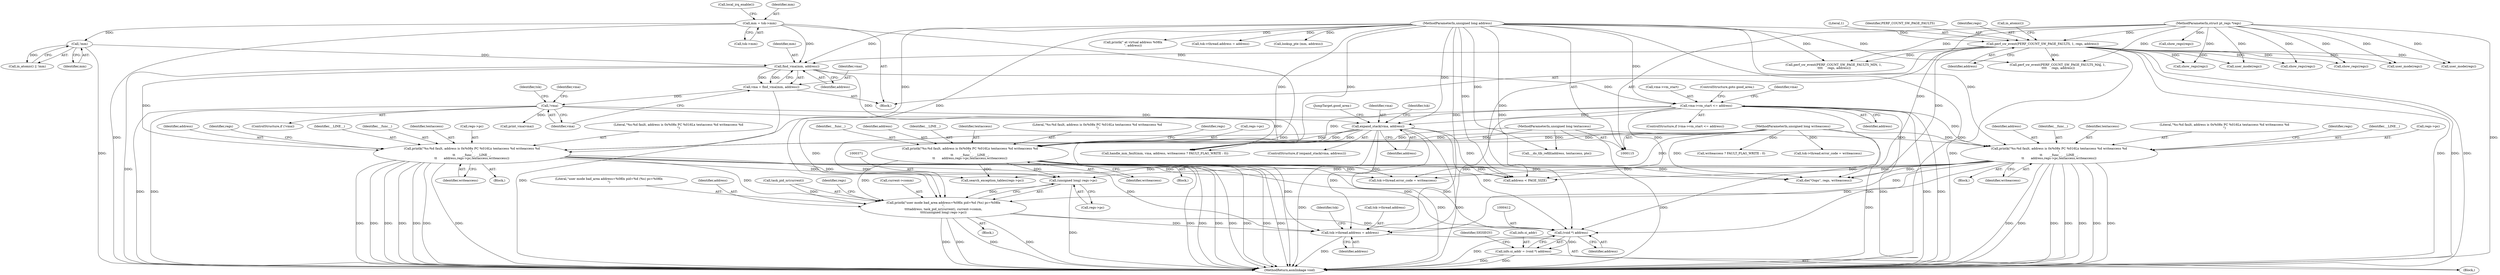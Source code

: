 digraph "0_linux_a8b0ca17b80e92faab46ee7179ba9e99ccb61233_30@pointer" {
"1000370" [label="(Call,(unsigned long) regs->pc)"];
"1000163" [label="(Call,printk(\"%s:%d fault, address is 0x%08x PC %016Lx textaccess %d writeaccess %d\n\",\n\t\t       __func__, __LINE__,\n\t\t       address,regs->pc,textaccess,writeaccess))"];
"1000154" [label="(Call,find_vma(mm, address))"];
"1000144" [label="(Call,!mm)"];
"1000130" [label="(Call,mm = tsk->mm)"];
"1000136" [label="(Call,perf_sw_event(PERF_COUNT_SW_PAGE_FAULTS, 1, regs, address))"];
"1000116" [label="(MethodParameterIn,struct pt_regs *regs)"];
"1000119" [label="(MethodParameterIn,unsigned long address)"];
"1000118" [label="(MethodParameterIn,unsigned long textaccess)"];
"1000117" [label="(MethodParameterIn,unsigned long writeaccess)"];
"1000216" [label="(Call,printk(\"%s:%d fault, address is 0x%08x PC %016Lx textaccess %d writeaccess %d\n\",\n\t\t       __func__, __LINE__,\n\t\t       address,regs->pc,textaccess,writeaccess))"];
"1000210" [label="(Call,expand_stack(vma, address))"];
"1000158" [label="(Call,!vma)"];
"1000152" [label="(Call,vma = find_vma(mm, address))"];
"1000177" [label="(Call,vma->vm_start <= address)"];
"1000194" [label="(Call,printk(\"%s:%d fault, address is 0x%08x PC %016Lx textaccess %d writeaccess %d\n\",\n\t\t       __func__, __LINE__,\n\t\t       address,regs->pc,textaccess,writeaccess))"];
"1000362" [label="(Call,printk(\"user mode bad_area address=%08lx pid=%d (%s) pc=%08lx\n\",\n\t\t\t\taddress, task_pid_nr(current), current->comm,\n\t\t\t\t(unsigned long) regs->pc))"];
"1000383" [label="(Call,tsk->thread.address = address)"];
"1000411" [label="(Call,(void *) address)"];
"1000407" [label="(Call,info.si_addr = (void *) address)"];
"1000441" [label="(Call,address < PAGE_SIZE)"];
"1000219" [label="(Identifier,__LINE__)"];
"1000389" [label="(Identifier,address)"];
"1000211" [label="(Identifier,vma)"];
"1000119" [label="(MethodParameterIn,unsigned long address)"];
"1000202" [label="(Identifier,textaccess)"];
"1000216" [label="(Call,printk(\"%s:%d fault, address is 0x%08x PC %016Lx textaccess %d writeaccess %d\n\",\n\t\t       __func__, __LINE__,\n\t\t       address,regs->pc,textaccess,writeaccess))"];
"1000160" [label="(Block,)"];
"1000132" [label="(Call,tsk->mm)"];
"1000167" [label="(Identifier,address)"];
"1000224" [label="(Identifier,textaccess)"];
"1000210" [label="(Call,expand_stack(vma, address))"];
"1000448" [label="(Call,die(\"Oops\", regs, writeaccess))"];
"1000155" [label="(Identifier,mm)"];
"1000390" [label="(Call,tsk->thread.error_code = writeaccess)"];
"1000270" [label="(Call,writeaccess ? FAULT_FLAG_WRITE : 0)"];
"1000174" [label="(Identifier,regs)"];
"1000209" [label="(ControlStructure,if (expand_stack(vma, address)))"];
"1000177" [label="(Call,vma->vm_start <= address)"];
"1000138" [label="(Literal,1)"];
"1000225" [label="(Identifier,writeaccess)"];
"1000501" [label="(Call,user_mode(regs))"];
"1000179" [label="(Identifier,vma)"];
"1000195" [label="(Literal,\"%s:%d fault, address is 0x%08x PC %016Lx textaccess %d writeaccess %d\n\")"];
"1000154" [label="(Call,find_vma(mm, address))"];
"1000142" [label="(Call,in_atomic() || !mm)"];
"1000118" [label="(MethodParameterIn,unsigned long textaccess)"];
"1000212" [label="(Identifier,address)"];
"1000172" [label="(Identifier,writeaccess)"];
"1000120" [label="(Block,)"];
"1000312" [label="(Call,perf_sw_event(PERF_COUNT_SW_PAGE_FAULTS_MIN, 1,\n \t\t\t\t     regs, address))"];
"1000173" [label="(Call,show_regs(regs))"];
"1000206" [label="(Call,print_vma(vma))"];
"1000226" [label="(Call,show_regs(regs))"];
"1000176" [label="(ControlStructure,if (vma->vm_start <= address))"];
"1000301" [label="(Call,perf_sw_event(PERF_COUNT_SW_PAGE_FAULTS_MAJ, 1,\n \t\t\t\t     regs, address))"];
"1000370" [label="(Call,(unsigned long) regs->pc)"];
"1000166" [label="(Identifier,__LINE__)"];
"1000136" [label="(Call,perf_sw_event(PERF_COUNT_SW_PAGE_FAULTS, 1, regs, address))"];
"1000116" [label="(MethodParameterIn,struct pt_regs *regs)"];
"1000376" [label="(Identifier,regs)"];
"1000205" [label="(Identifier,regs)"];
"1000197" [label="(Identifier,__LINE__)"];
"1000445" [label="(Call,printk(\" at virtual address %08lx\n\", address))"];
"1000194" [label="(Call,printk(\"%s:%d fault, address is 0x%08x PC %016Lx textaccess %d writeaccess %d\n\",\n\t\t       __func__, __LINE__,\n\t\t       address,regs->pc,textaccess,writeaccess))"];
"1000367" [label="(Call,current->comm)"];
"1000217" [label="(Literal,\"%s:%d fault, address is 0x%08x PC %016Lx textaccess %d writeaccess %d\n\")"];
"1000183" [label="(ControlStructure,goto good_area;)"];
"1000130" [label="(Call,mm = tsk->mm)"];
"1000158" [label="(Call,!vma)"];
"1000165" [label="(Identifier,__func__)"];
"1000159" [label="(Identifier,vma)"];
"1000162" [label="(Identifier,tsk)"];
"1000266" [label="(Call,handle_mm_fault(mm, vma, address, writeaccess ? FAULT_FLAG_WRITE : 0))"];
"1000156" [label="(Identifier,address)"];
"1000363" [label="(Literal,\"user mode bad_area address=%08lx pid=%d (%s) pc=%08lx\n\")"];
"1000504" [label="(MethodReturn,asmlinkage void)"];
"1000171" [label="(Identifier,textaccess)"];
"1000144" [label="(Call,!mm)"];
"1000117" [label="(MethodParameterIn,unsigned long writeaccess)"];
"1000215" [label="(Identifier,tsk)"];
"1000384" [label="(Call,tsk->thread.address)"];
"1000168" [label="(Call,regs->pc)"];
"1000475" [label="(Call,tsk->thread.address = address)"];
"1000227" [label="(Identifier,regs)"];
"1000191" [label="(Block,)"];
"1000372" [label="(Call,regs->pc)"];
"1000327" [label="(Call,__do_tlb_refill(address, textaccess, pte))"];
"1000152" [label="(Call,vma = find_vma(mm, address))"];
"1000425" [label="(Call,search_exception_tables(regs->pc))"];
"1000319" [label="(Call,lookup_pte (mm, address))"];
"1000393" [label="(Identifier,tsk)"];
"1000164" [label="(Literal,\"%s:%d fault, address is 0x%08x PC %016Lx textaccess %d writeaccess %d\n\")"];
"1000204" [label="(Call,show_regs(regs))"];
"1000137" [label="(Identifier,PERF_COUNT_SW_PAGE_FAULTS)"];
"1000140" [label="(Identifier,address)"];
"1000153" [label="(Identifier,vma)"];
"1000221" [label="(Call,regs->pc)"];
"1000347" [label="(Call,user_mode(regs))"];
"1000145" [label="(Identifier,mm)"];
"1000362" [label="(Call,printk(\"user mode bad_area address=%08lx pid=%d (%s) pc=%08lx\n\",\n\t\t\t\taddress, task_pid_nr(current), current->comm,\n\t\t\t\t(unsigned long) regs->pc))"];
"1000199" [label="(Call,regs->pc)"];
"1000218" [label="(Identifier,__func__)"];
"1000213" [label="(Block,)"];
"1000139" [label="(Identifier,regs)"];
"1000359" [label="(Block,)"];
"1000482" [label="(Call,tsk->thread.error_code = writeaccess)"];
"1000163" [label="(Call,printk(\"%s:%d fault, address is 0x%08x PC %016Lx textaccess %d writeaccess %d\n\",\n\t\t       __func__, __LINE__,\n\t\t       address,regs->pc,textaccess,writeaccess))"];
"1000349" [label="(Block,)"];
"1000408" [label="(Call,info.si_addr)"];
"1000462" [label="(Call,user_mode(regs))"];
"1000203" [label="(Identifier,writeaccess)"];
"1000364" [label="(Identifier,address)"];
"1000143" [label="(Call,in_atomic())"];
"1000157" [label="(ControlStructure,if (!vma))"];
"1000413" [label="(Identifier,address)"];
"1000411" [label="(Call,(void *) address)"];
"1000220" [label="(Identifier,address)"];
"1000135" [label="(Call,local_irq_enable())"];
"1000181" [label="(Identifier,address)"];
"1000198" [label="(Identifier,address)"];
"1000407" [label="(Call,info.si_addr = (void *) address)"];
"1000383" [label="(Call,tsk->thread.address = address)"];
"1000415" [label="(Identifier,SIGSEGV)"];
"1000188" [label="(Identifier,vma)"];
"1000196" [label="(Identifier,__func__)"];
"1000365" [label="(Call,task_pid_nr(current))"];
"1000178" [label="(Call,vma->vm_start)"];
"1000375" [label="(Call,show_regs(regs))"];
"1000131" [label="(Identifier,mm)"];
"1000229" [label="(JumpTarget,good_area:)"];
"1000370" -> "1000362"  [label="AST: "];
"1000370" -> "1000372"  [label="CFG: "];
"1000371" -> "1000370"  [label="AST: "];
"1000372" -> "1000370"  [label="AST: "];
"1000362" -> "1000370"  [label="CFG: "];
"1000370" -> "1000504"  [label="DDG: "];
"1000370" -> "1000362"  [label="DDG: "];
"1000163" -> "1000370"  [label="DDG: "];
"1000216" -> "1000370"  [label="DDG: "];
"1000194" -> "1000370"  [label="DDG: "];
"1000163" -> "1000160"  [label="AST: "];
"1000163" -> "1000172"  [label="CFG: "];
"1000164" -> "1000163"  [label="AST: "];
"1000165" -> "1000163"  [label="AST: "];
"1000166" -> "1000163"  [label="AST: "];
"1000167" -> "1000163"  [label="AST: "];
"1000168" -> "1000163"  [label="AST: "];
"1000171" -> "1000163"  [label="AST: "];
"1000172" -> "1000163"  [label="AST: "];
"1000174" -> "1000163"  [label="CFG: "];
"1000163" -> "1000504"  [label="DDG: "];
"1000163" -> "1000504"  [label="DDG: "];
"1000163" -> "1000504"  [label="DDG: "];
"1000163" -> "1000504"  [label="DDG: "];
"1000163" -> "1000504"  [label="DDG: "];
"1000163" -> "1000504"  [label="DDG: "];
"1000163" -> "1000504"  [label="DDG: "];
"1000154" -> "1000163"  [label="DDG: "];
"1000119" -> "1000163"  [label="DDG: "];
"1000118" -> "1000163"  [label="DDG: "];
"1000117" -> "1000163"  [label="DDG: "];
"1000163" -> "1000362"  [label="DDG: "];
"1000163" -> "1000383"  [label="DDG: "];
"1000163" -> "1000390"  [label="DDG: "];
"1000163" -> "1000411"  [label="DDG: "];
"1000163" -> "1000425"  [label="DDG: "];
"1000163" -> "1000441"  [label="DDG: "];
"1000163" -> "1000448"  [label="DDG: "];
"1000154" -> "1000152"  [label="AST: "];
"1000154" -> "1000156"  [label="CFG: "];
"1000155" -> "1000154"  [label="AST: "];
"1000156" -> "1000154"  [label="AST: "];
"1000152" -> "1000154"  [label="CFG: "];
"1000154" -> "1000504"  [label="DDG: "];
"1000154" -> "1000152"  [label="DDG: "];
"1000154" -> "1000152"  [label="DDG: "];
"1000144" -> "1000154"  [label="DDG: "];
"1000130" -> "1000154"  [label="DDG: "];
"1000136" -> "1000154"  [label="DDG: "];
"1000119" -> "1000154"  [label="DDG: "];
"1000154" -> "1000177"  [label="DDG: "];
"1000154" -> "1000266"  [label="DDG: "];
"1000144" -> "1000142"  [label="AST: "];
"1000144" -> "1000145"  [label="CFG: "];
"1000145" -> "1000144"  [label="AST: "];
"1000142" -> "1000144"  [label="CFG: "];
"1000144" -> "1000504"  [label="DDG: "];
"1000144" -> "1000142"  [label="DDG: "];
"1000130" -> "1000144"  [label="DDG: "];
"1000130" -> "1000120"  [label="AST: "];
"1000130" -> "1000132"  [label="CFG: "];
"1000131" -> "1000130"  [label="AST: "];
"1000132" -> "1000130"  [label="AST: "];
"1000135" -> "1000130"  [label="CFG: "];
"1000130" -> "1000504"  [label="DDG: "];
"1000130" -> "1000504"  [label="DDG: "];
"1000136" -> "1000120"  [label="AST: "];
"1000136" -> "1000140"  [label="CFG: "];
"1000137" -> "1000136"  [label="AST: "];
"1000138" -> "1000136"  [label="AST: "];
"1000139" -> "1000136"  [label="AST: "];
"1000140" -> "1000136"  [label="AST: "];
"1000143" -> "1000136"  [label="CFG: "];
"1000136" -> "1000504"  [label="DDG: "];
"1000136" -> "1000504"  [label="DDG: "];
"1000136" -> "1000504"  [label="DDG: "];
"1000136" -> "1000504"  [label="DDG: "];
"1000116" -> "1000136"  [label="DDG: "];
"1000119" -> "1000136"  [label="DDG: "];
"1000136" -> "1000173"  [label="DDG: "];
"1000136" -> "1000204"  [label="DDG: "];
"1000136" -> "1000226"  [label="DDG: "];
"1000136" -> "1000301"  [label="DDG: "];
"1000136" -> "1000312"  [label="DDG: "];
"1000136" -> "1000347"  [label="DDG: "];
"1000136" -> "1000441"  [label="DDG: "];
"1000136" -> "1000448"  [label="DDG: "];
"1000136" -> "1000462"  [label="DDG: "];
"1000136" -> "1000501"  [label="DDG: "];
"1000116" -> "1000115"  [label="AST: "];
"1000116" -> "1000504"  [label="DDG: "];
"1000116" -> "1000173"  [label="DDG: "];
"1000116" -> "1000204"  [label="DDG: "];
"1000116" -> "1000226"  [label="DDG: "];
"1000116" -> "1000301"  [label="DDG: "];
"1000116" -> "1000312"  [label="DDG: "];
"1000116" -> "1000347"  [label="DDG: "];
"1000116" -> "1000375"  [label="DDG: "];
"1000116" -> "1000448"  [label="DDG: "];
"1000116" -> "1000462"  [label="DDG: "];
"1000116" -> "1000501"  [label="DDG: "];
"1000119" -> "1000115"  [label="AST: "];
"1000119" -> "1000504"  [label="DDG: "];
"1000119" -> "1000177"  [label="DDG: "];
"1000119" -> "1000194"  [label="DDG: "];
"1000119" -> "1000210"  [label="DDG: "];
"1000119" -> "1000216"  [label="DDG: "];
"1000119" -> "1000266"  [label="DDG: "];
"1000119" -> "1000301"  [label="DDG: "];
"1000119" -> "1000312"  [label="DDG: "];
"1000119" -> "1000319"  [label="DDG: "];
"1000119" -> "1000327"  [label="DDG: "];
"1000119" -> "1000362"  [label="DDG: "];
"1000119" -> "1000383"  [label="DDG: "];
"1000119" -> "1000411"  [label="DDG: "];
"1000119" -> "1000441"  [label="DDG: "];
"1000119" -> "1000445"  [label="DDG: "];
"1000119" -> "1000475"  [label="DDG: "];
"1000118" -> "1000115"  [label="AST: "];
"1000118" -> "1000504"  [label="DDG: "];
"1000118" -> "1000194"  [label="DDG: "];
"1000118" -> "1000216"  [label="DDG: "];
"1000118" -> "1000327"  [label="DDG: "];
"1000117" -> "1000115"  [label="AST: "];
"1000117" -> "1000504"  [label="DDG: "];
"1000117" -> "1000194"  [label="DDG: "];
"1000117" -> "1000216"  [label="DDG: "];
"1000117" -> "1000266"  [label="DDG: "];
"1000117" -> "1000270"  [label="DDG: "];
"1000117" -> "1000390"  [label="DDG: "];
"1000117" -> "1000448"  [label="DDG: "];
"1000117" -> "1000482"  [label="DDG: "];
"1000216" -> "1000213"  [label="AST: "];
"1000216" -> "1000225"  [label="CFG: "];
"1000217" -> "1000216"  [label="AST: "];
"1000218" -> "1000216"  [label="AST: "];
"1000219" -> "1000216"  [label="AST: "];
"1000220" -> "1000216"  [label="AST: "];
"1000221" -> "1000216"  [label="AST: "];
"1000224" -> "1000216"  [label="AST: "];
"1000225" -> "1000216"  [label="AST: "];
"1000227" -> "1000216"  [label="CFG: "];
"1000216" -> "1000504"  [label="DDG: "];
"1000216" -> "1000504"  [label="DDG: "];
"1000216" -> "1000504"  [label="DDG: "];
"1000216" -> "1000504"  [label="DDG: "];
"1000216" -> "1000504"  [label="DDG: "];
"1000216" -> "1000504"  [label="DDG: "];
"1000216" -> "1000504"  [label="DDG: "];
"1000210" -> "1000216"  [label="DDG: "];
"1000216" -> "1000362"  [label="DDG: "];
"1000216" -> "1000383"  [label="DDG: "];
"1000216" -> "1000390"  [label="DDG: "];
"1000216" -> "1000411"  [label="DDG: "];
"1000216" -> "1000425"  [label="DDG: "];
"1000216" -> "1000441"  [label="DDG: "];
"1000216" -> "1000448"  [label="DDG: "];
"1000210" -> "1000209"  [label="AST: "];
"1000210" -> "1000212"  [label="CFG: "];
"1000211" -> "1000210"  [label="AST: "];
"1000212" -> "1000210"  [label="AST: "];
"1000215" -> "1000210"  [label="CFG: "];
"1000229" -> "1000210"  [label="CFG: "];
"1000210" -> "1000504"  [label="DDG: "];
"1000210" -> "1000504"  [label="DDG: "];
"1000210" -> "1000504"  [label="DDG: "];
"1000158" -> "1000210"  [label="DDG: "];
"1000177" -> "1000210"  [label="DDG: "];
"1000210" -> "1000266"  [label="DDG: "];
"1000210" -> "1000266"  [label="DDG: "];
"1000210" -> "1000362"  [label="DDG: "];
"1000210" -> "1000383"  [label="DDG: "];
"1000210" -> "1000411"  [label="DDG: "];
"1000210" -> "1000441"  [label="DDG: "];
"1000158" -> "1000157"  [label="AST: "];
"1000158" -> "1000159"  [label="CFG: "];
"1000159" -> "1000158"  [label="AST: "];
"1000162" -> "1000158"  [label="CFG: "];
"1000179" -> "1000158"  [label="CFG: "];
"1000158" -> "1000504"  [label="DDG: "];
"1000158" -> "1000504"  [label="DDG: "];
"1000152" -> "1000158"  [label="DDG: "];
"1000158" -> "1000206"  [label="DDG: "];
"1000158" -> "1000266"  [label="DDG: "];
"1000152" -> "1000120"  [label="AST: "];
"1000153" -> "1000152"  [label="AST: "];
"1000159" -> "1000152"  [label="CFG: "];
"1000152" -> "1000504"  [label="DDG: "];
"1000177" -> "1000176"  [label="AST: "];
"1000177" -> "1000181"  [label="CFG: "];
"1000178" -> "1000177"  [label="AST: "];
"1000181" -> "1000177"  [label="AST: "];
"1000183" -> "1000177"  [label="CFG: "];
"1000188" -> "1000177"  [label="CFG: "];
"1000177" -> "1000504"  [label="DDG: "];
"1000177" -> "1000504"  [label="DDG: "];
"1000177" -> "1000504"  [label="DDG: "];
"1000177" -> "1000194"  [label="DDG: "];
"1000177" -> "1000266"  [label="DDG: "];
"1000177" -> "1000362"  [label="DDG: "];
"1000177" -> "1000383"  [label="DDG: "];
"1000177" -> "1000411"  [label="DDG: "];
"1000177" -> "1000441"  [label="DDG: "];
"1000194" -> "1000191"  [label="AST: "];
"1000194" -> "1000203"  [label="CFG: "];
"1000195" -> "1000194"  [label="AST: "];
"1000196" -> "1000194"  [label="AST: "];
"1000197" -> "1000194"  [label="AST: "];
"1000198" -> "1000194"  [label="AST: "];
"1000199" -> "1000194"  [label="AST: "];
"1000202" -> "1000194"  [label="AST: "];
"1000203" -> "1000194"  [label="AST: "];
"1000205" -> "1000194"  [label="CFG: "];
"1000194" -> "1000504"  [label="DDG: "];
"1000194" -> "1000504"  [label="DDG: "];
"1000194" -> "1000504"  [label="DDG: "];
"1000194" -> "1000504"  [label="DDG: "];
"1000194" -> "1000504"  [label="DDG: "];
"1000194" -> "1000504"  [label="DDG: "];
"1000194" -> "1000504"  [label="DDG: "];
"1000194" -> "1000362"  [label="DDG: "];
"1000194" -> "1000383"  [label="DDG: "];
"1000194" -> "1000390"  [label="DDG: "];
"1000194" -> "1000411"  [label="DDG: "];
"1000194" -> "1000425"  [label="DDG: "];
"1000194" -> "1000441"  [label="DDG: "];
"1000194" -> "1000448"  [label="DDG: "];
"1000362" -> "1000359"  [label="AST: "];
"1000363" -> "1000362"  [label="AST: "];
"1000364" -> "1000362"  [label="AST: "];
"1000365" -> "1000362"  [label="AST: "];
"1000367" -> "1000362"  [label="AST: "];
"1000376" -> "1000362"  [label="CFG: "];
"1000362" -> "1000504"  [label="DDG: "];
"1000362" -> "1000504"  [label="DDG: "];
"1000362" -> "1000504"  [label="DDG: "];
"1000362" -> "1000504"  [label="DDG: "];
"1000365" -> "1000362"  [label="DDG: "];
"1000362" -> "1000383"  [label="DDG: "];
"1000362" -> "1000411"  [label="DDG: "];
"1000383" -> "1000349"  [label="AST: "];
"1000383" -> "1000389"  [label="CFG: "];
"1000384" -> "1000383"  [label="AST: "];
"1000389" -> "1000383"  [label="AST: "];
"1000393" -> "1000383"  [label="CFG: "];
"1000383" -> "1000504"  [label="DDG: "];
"1000411" -> "1000407"  [label="AST: "];
"1000411" -> "1000413"  [label="CFG: "];
"1000412" -> "1000411"  [label="AST: "];
"1000413" -> "1000411"  [label="AST: "];
"1000407" -> "1000411"  [label="CFG: "];
"1000411" -> "1000504"  [label="DDG: "];
"1000411" -> "1000407"  [label="DDG: "];
"1000407" -> "1000349"  [label="AST: "];
"1000408" -> "1000407"  [label="AST: "];
"1000415" -> "1000407"  [label="CFG: "];
"1000407" -> "1000504"  [label="DDG: "];
"1000407" -> "1000504"  [label="DDG: "];
}
